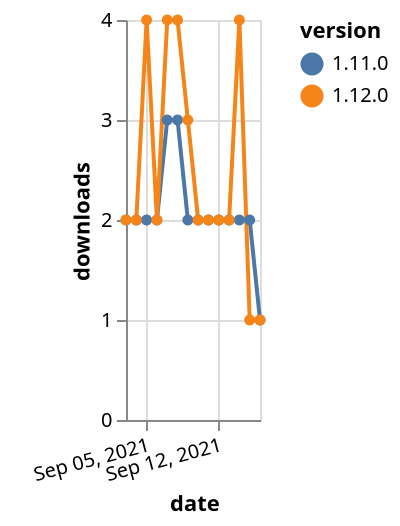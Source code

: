 {"$schema": "https://vega.github.io/schema/vega-lite/v5.json", "description": "A simple bar chart with embedded data.", "data": {"values": [{"date": "2021-09-03", "total": 2677, "delta": 2, "version": "1.11.0"}, {"date": "2021-09-04", "total": 2679, "delta": 2, "version": "1.11.0"}, {"date": "2021-09-05", "total": 2681, "delta": 2, "version": "1.11.0"}, {"date": "2021-09-06", "total": 2683, "delta": 2, "version": "1.11.0"}, {"date": "2021-09-07", "total": 2686, "delta": 3, "version": "1.11.0"}, {"date": "2021-09-08", "total": 2689, "delta": 3, "version": "1.11.0"}, {"date": "2021-09-09", "total": 2691, "delta": 2, "version": "1.11.0"}, {"date": "2021-09-10", "total": 2693, "delta": 2, "version": "1.11.0"}, {"date": "2021-09-11", "total": 2695, "delta": 2, "version": "1.11.0"}, {"date": "2021-09-12", "total": 2697, "delta": 2, "version": "1.11.0"}, {"date": "2021-09-13", "total": 2699, "delta": 2, "version": "1.11.0"}, {"date": "2021-09-14", "total": 2701, "delta": 2, "version": "1.11.0"}, {"date": "2021-09-15", "total": 2703, "delta": 2, "version": "1.11.0"}, {"date": "2021-09-16", "total": 2704, "delta": 1, "version": "1.11.0"}, {"date": "2021-09-03", "total": 3268, "delta": 2, "version": "1.12.0"}, {"date": "2021-09-04", "total": 3270, "delta": 2, "version": "1.12.0"}, {"date": "2021-09-05", "total": 3274, "delta": 4, "version": "1.12.0"}, {"date": "2021-09-06", "total": 3276, "delta": 2, "version": "1.12.0"}, {"date": "2021-09-07", "total": 3280, "delta": 4, "version": "1.12.0"}, {"date": "2021-09-08", "total": 3284, "delta": 4, "version": "1.12.0"}, {"date": "2021-09-09", "total": 3287, "delta": 3, "version": "1.12.0"}, {"date": "2021-09-10", "total": 3289, "delta": 2, "version": "1.12.0"}, {"date": "2021-09-11", "total": 3291, "delta": 2, "version": "1.12.0"}, {"date": "2021-09-12", "total": 3293, "delta": 2, "version": "1.12.0"}, {"date": "2021-09-13", "total": 3295, "delta": 2, "version": "1.12.0"}, {"date": "2021-09-14", "total": 3299, "delta": 4, "version": "1.12.0"}, {"date": "2021-09-15", "total": 3300, "delta": 1, "version": "1.12.0"}, {"date": "2021-09-16", "total": 3301, "delta": 1, "version": "1.12.0"}]}, "width": "container", "mark": {"type": "line", "point": {"filled": true}}, "encoding": {"x": {"field": "date", "type": "temporal", "timeUnit": "yearmonthdate", "title": "date", "axis": {"labelAngle": -15}}, "y": {"field": "delta", "type": "quantitative", "title": "downloads"}, "color": {"field": "version", "type": "nominal"}, "tooltip": {"field": "delta"}}}